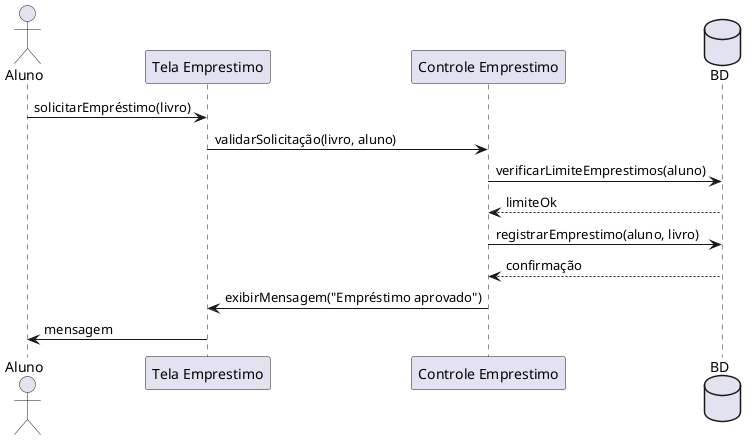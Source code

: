 @startuml Seq-Emprestimo
actor Aluno
participant "Tela Emprestimo" as Tela
participant "Controle Emprestimo" as Ctrl
database "BD" as DB

Aluno -> Tela : solicitarEmpréstimo(livro)
Tela -> Ctrl  : validarSolicitação(livro, aluno)
Ctrl -> DB    : verificarLimiteEmprestimos(aluno)
DB --> Ctrl   : limiteOk
Ctrl -> DB    : registrarEmprestimo(aluno, livro)
DB --> Ctrl   : confirmação
Ctrl -> Tela  : exibirMensagem("Empréstimo aprovado")
Tela -> Aluno : mensagem
@enduml